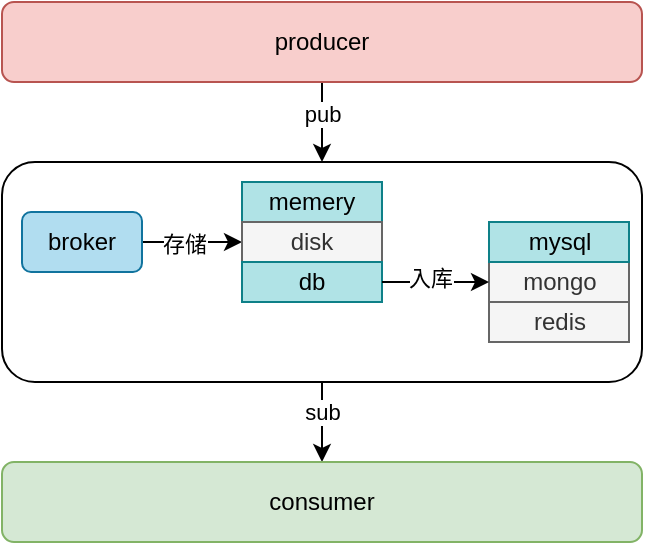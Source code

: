 <mxfile version="14.4.4" type="github">
  <diagram id="GEWbKtwTwwU5BR-KHDl5" name="第 1 页">
    <mxGraphModel dx="778" dy="483" grid="1" gridSize="10" guides="1" tooltips="1" connect="1" arrows="1" fold="1" page="1" pageScale="1" pageWidth="827" pageHeight="1169" math="0" shadow="0">
      <root>
        <mxCell id="0" />
        <mxCell id="1" parent="0" />
        <mxCell id="4Ff3cxpEsu5nCAXXMV_1-10" value="" style="edgeStyle=orthogonalEdgeStyle;rounded=0;orthogonalLoop=1;jettySize=auto;html=1;" edge="1" parent="1" source="4Ff3cxpEsu5nCAXXMV_1-2" target="4Ff3cxpEsu5nCAXXMV_1-6">
          <mxGeometry relative="1" as="geometry" />
        </mxCell>
        <mxCell id="4Ff3cxpEsu5nCAXXMV_1-13" value="sub" style="edgeLabel;html=1;align=center;verticalAlign=middle;resizable=0;points=[];" vertex="1" connectable="0" parent="4Ff3cxpEsu5nCAXXMV_1-10">
          <mxGeometry x="0.25" y="3" relative="1" as="geometry">
            <mxPoint x="-3" y="-10" as="offset" />
          </mxGeometry>
        </mxCell>
        <mxCell id="4Ff3cxpEsu5nCAXXMV_1-2" value="" style="rounded=1;whiteSpace=wrap;html=1;" vertex="1" parent="1">
          <mxGeometry x="170" y="320" width="320" height="110" as="geometry" />
        </mxCell>
        <mxCell id="4Ff3cxpEsu5nCAXXMV_1-6" value="consumer" style="rounded=1;whiteSpace=wrap;html=1;fillColor=#d5e8d4;strokeColor=#82b366;" vertex="1" parent="1">
          <mxGeometry x="170" y="470" width="320" height="40" as="geometry" />
        </mxCell>
        <mxCell id="4Ff3cxpEsu5nCAXXMV_1-9" value="" style="edgeStyle=orthogonalEdgeStyle;rounded=0;orthogonalLoop=1;jettySize=auto;html=1;" edge="1" parent="1" source="4Ff3cxpEsu5nCAXXMV_1-7" target="4Ff3cxpEsu5nCAXXMV_1-2">
          <mxGeometry relative="1" as="geometry" />
        </mxCell>
        <mxCell id="4Ff3cxpEsu5nCAXXMV_1-11" value="pub" style="edgeLabel;html=1;align=center;verticalAlign=middle;resizable=0;points=[];" vertex="1" connectable="0" parent="4Ff3cxpEsu5nCAXXMV_1-9">
          <mxGeometry x="-0.291" y="1" relative="1" as="geometry">
            <mxPoint x="-1" y="2" as="offset" />
          </mxGeometry>
        </mxCell>
        <mxCell id="4Ff3cxpEsu5nCAXXMV_1-7" value="producer" style="rounded=1;whiteSpace=wrap;html=1;fillColor=#f8cecc;strokeColor=#b85450;" vertex="1" parent="1">
          <mxGeometry x="170" y="240" width="320" height="40" as="geometry" />
        </mxCell>
        <mxCell id="4Ff3cxpEsu5nCAXXMV_1-26" style="edgeStyle=orthogonalEdgeStyle;rounded=0;orthogonalLoop=1;jettySize=auto;html=1;entryX=0;entryY=0.5;entryDx=0;entryDy=0;" edge="1" parent="1" source="4Ff3cxpEsu5nCAXXMV_1-15" target="4Ff3cxpEsu5nCAXXMV_1-18">
          <mxGeometry relative="1" as="geometry" />
        </mxCell>
        <mxCell id="4Ff3cxpEsu5nCAXXMV_1-27" value="存储" style="edgeLabel;html=1;align=center;verticalAlign=middle;resizable=0;points=[];" vertex="1" connectable="0" parent="4Ff3cxpEsu5nCAXXMV_1-26">
          <mxGeometry x="-0.186" y="-1" relative="1" as="geometry">
            <mxPoint as="offset" />
          </mxGeometry>
        </mxCell>
        <mxCell id="4Ff3cxpEsu5nCAXXMV_1-15" value="broker" style="rounded=1;whiteSpace=wrap;html=1;fillColor=#b1ddf0;strokeColor=#10739e;" vertex="1" parent="1">
          <mxGeometry x="180" y="345" width="60" height="30" as="geometry" />
        </mxCell>
        <mxCell id="4Ff3cxpEsu5nCAXXMV_1-23" value="" style="group;fillColor=#b0e3e6;strokeColor=#0e8088;" vertex="1" connectable="0" parent="1">
          <mxGeometry x="290" y="330" width="70" height="60" as="geometry" />
        </mxCell>
        <mxCell id="4Ff3cxpEsu5nCAXXMV_1-17" value="memery" style="rounded=0;whiteSpace=wrap;html=1;fillColor=#b0e3e6;strokeColor=#0e8088;" vertex="1" parent="4Ff3cxpEsu5nCAXXMV_1-23">
          <mxGeometry width="70" height="20" as="geometry" />
        </mxCell>
        <mxCell id="4Ff3cxpEsu5nCAXXMV_1-18" value="disk" style="rounded=0;whiteSpace=wrap;html=1;fillColor=#f5f5f5;strokeColor=#666666;fontColor=#333333;" vertex="1" parent="4Ff3cxpEsu5nCAXXMV_1-23">
          <mxGeometry y="20" width="70" height="20" as="geometry" />
        </mxCell>
        <mxCell id="4Ff3cxpEsu5nCAXXMV_1-19" value="db" style="rounded=0;whiteSpace=wrap;html=1;fillColor=#b0e3e6;strokeColor=#0e8088;" vertex="1" parent="4Ff3cxpEsu5nCAXXMV_1-23">
          <mxGeometry y="40" width="70" height="20" as="geometry" />
        </mxCell>
        <mxCell id="4Ff3cxpEsu5nCAXXMV_1-24" value="" style="group" vertex="1" connectable="0" parent="1">
          <mxGeometry x="413.5" y="350" width="70" height="60" as="geometry" />
        </mxCell>
        <mxCell id="4Ff3cxpEsu5nCAXXMV_1-20" value="mongo" style="rounded=0;whiteSpace=wrap;html=1;fillColor=#f5f5f5;strokeColor=#666666;fontColor=#333333;" vertex="1" parent="4Ff3cxpEsu5nCAXXMV_1-24">
          <mxGeometry y="20" width="70" height="20" as="geometry" />
        </mxCell>
        <mxCell id="4Ff3cxpEsu5nCAXXMV_1-21" value="mysql" style="rounded=0;whiteSpace=wrap;html=1;fillColor=#b0e3e6;strokeColor=#0e8088;" vertex="1" parent="4Ff3cxpEsu5nCAXXMV_1-24">
          <mxGeometry width="70" height="20" as="geometry" />
        </mxCell>
        <mxCell id="4Ff3cxpEsu5nCAXXMV_1-22" value="redis" style="rounded=0;whiteSpace=wrap;html=1;fillColor=#f5f5f5;strokeColor=#666666;fontColor=#333333;" vertex="1" parent="4Ff3cxpEsu5nCAXXMV_1-24">
          <mxGeometry y="40" width="70" height="20" as="geometry" />
        </mxCell>
        <mxCell id="4Ff3cxpEsu5nCAXXMV_1-25" style="edgeStyle=orthogonalEdgeStyle;rounded=0;orthogonalLoop=1;jettySize=auto;html=1;" edge="1" parent="1" source="4Ff3cxpEsu5nCAXXMV_1-19" target="4Ff3cxpEsu5nCAXXMV_1-20">
          <mxGeometry relative="1" as="geometry" />
        </mxCell>
        <mxCell id="4Ff3cxpEsu5nCAXXMV_1-28" value="入库" style="edgeLabel;html=1;align=center;verticalAlign=middle;resizable=0;points=[];" vertex="1" connectable="0" parent="4Ff3cxpEsu5nCAXXMV_1-25">
          <mxGeometry x="-0.122" y="2" relative="1" as="geometry">
            <mxPoint as="offset" />
          </mxGeometry>
        </mxCell>
      </root>
    </mxGraphModel>
  </diagram>
</mxfile>
